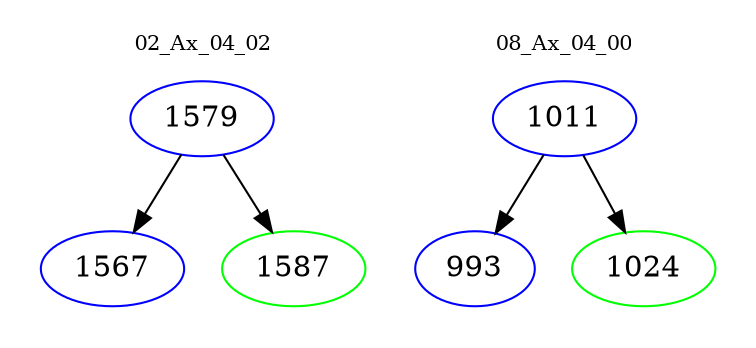 digraph{
subgraph cluster_0 {
color = white
label = "02_Ax_04_02";
fontsize=10;
T0_1579 [label="1579", color="blue"]
T0_1579 -> T0_1567 [color="black"]
T0_1567 [label="1567", color="blue"]
T0_1579 -> T0_1587 [color="black"]
T0_1587 [label="1587", color="green"]
}
subgraph cluster_1 {
color = white
label = "08_Ax_04_00";
fontsize=10;
T1_1011 [label="1011", color="blue"]
T1_1011 -> T1_993 [color="black"]
T1_993 [label="993", color="blue"]
T1_1011 -> T1_1024 [color="black"]
T1_1024 [label="1024", color="green"]
}
}
